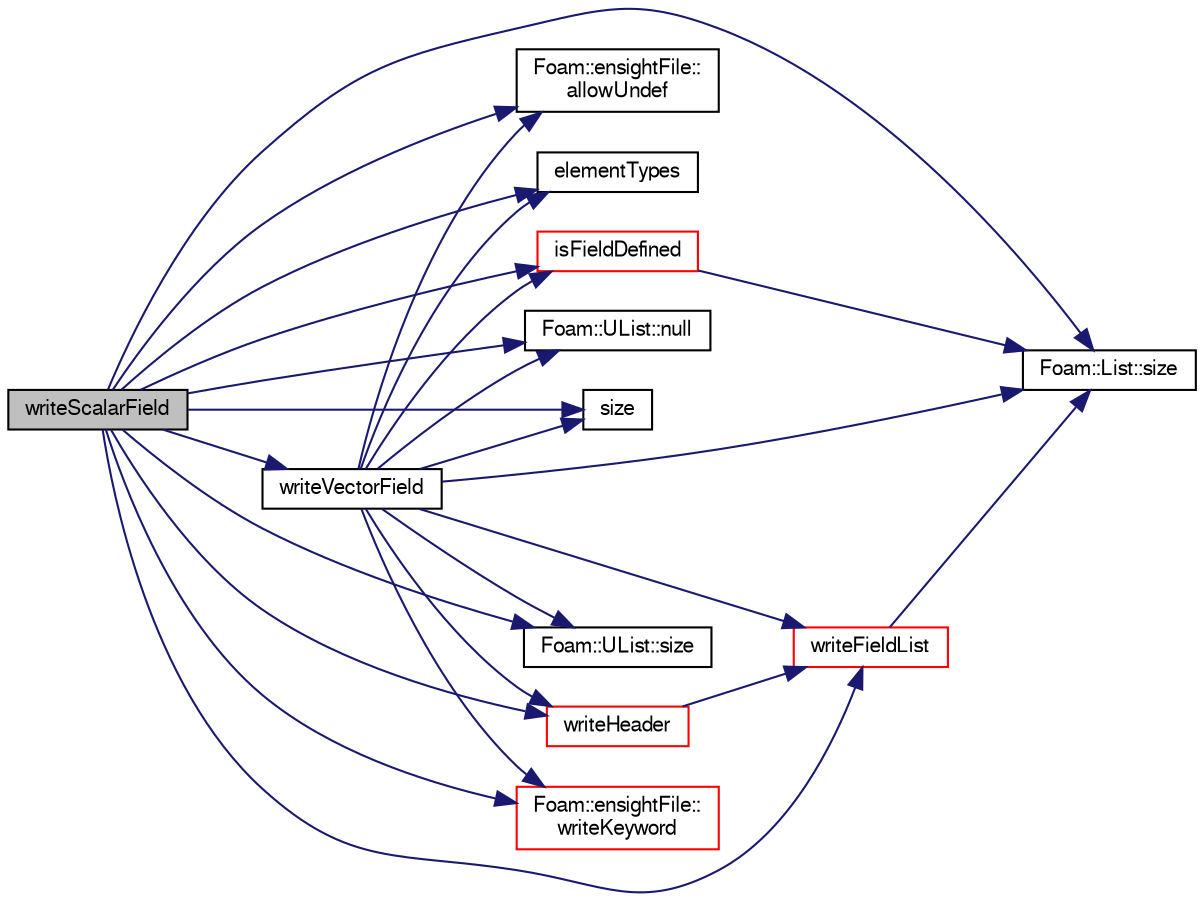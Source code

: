 digraph "writeScalarField"
{
  bgcolor="transparent";
  edge [fontname="FreeSans",fontsize="10",labelfontname="FreeSans",labelfontsize="10"];
  node [fontname="FreeSans",fontsize="10",shape=record];
  rankdir="LR";
  Node1128 [label="writeScalarField",height=0.2,width=0.4,color="black", fillcolor="grey75", style="filled", fontcolor="black"];
  Node1128 -> Node1129 [color="midnightblue",fontsize="10",style="solid",fontname="FreeSans"];
  Node1129 [label="Foam::ensightFile::\lallowUndef",height=0.2,width=0.4,color="black",URL="$a21298.html#a60ce45b89e15edce3a8eb3341b0fd8d8",tooltip="Return setting for whether &#39;undef&#39; values are allowed in results. "];
  Node1128 -> Node1130 [color="midnightblue",fontsize="10",style="solid",fontname="FreeSans"];
  Node1130 [label="elementTypes",height=0.2,width=0.4,color="black",URL="$a21306.html#ae388048059af3c0995e9efef5a3ada1c"];
  Node1128 -> Node1131 [color="midnightblue",fontsize="10",style="solid",fontname="FreeSans"];
  Node1131 [label="isFieldDefined",height=0.2,width=0.4,color="red",URL="$a21306.html#a46d7c8f06a0f6f4f25096e727c5e377e",tooltip="check for fully defined fields "];
  Node1131 -> Node1133 [color="midnightblue",fontsize="10",style="solid",fontname="FreeSans"];
  Node1133 [label="Foam::List::size",height=0.2,width=0.4,color="black",URL="$a25694.html#a8a5f6fa29bd4b500caf186f60245b384",tooltip="Override size to be inconsistent with allocated storage. "];
  Node1128 -> Node1134 [color="midnightblue",fontsize="10",style="solid",fontname="FreeSans"];
  Node1134 [label="Foam::UList::null",height=0.2,width=0.4,color="black",URL="$a25698.html#a2e7322c7c1635b690832e63c56dde258",tooltip="Return a null UList. "];
  Node1128 -> Node1133 [color="midnightblue",fontsize="10",style="solid",fontname="FreeSans"];
  Node1128 -> Node1135 [color="midnightblue",fontsize="10",style="solid",fontname="FreeSans"];
  Node1135 [label="size",height=0.2,width=0.4,color="black",URL="$a21306.html#a9facbf0a118d395c89884e45a5ca4e4b",tooltip="number of elements in this part "];
  Node1128 -> Node1136 [color="midnightblue",fontsize="10",style="solid",fontname="FreeSans"];
  Node1136 [label="Foam::UList::size",height=0.2,width=0.4,color="black",URL="$a25698.html#a47b3bf30da1eb3ab8076b5fbe00e0494",tooltip="Return the number of elements in the UList. "];
  Node1128 -> Node1137 [color="midnightblue",fontsize="10",style="solid",fontname="FreeSans"];
  Node1137 [label="writeFieldList",height=0.2,width=0.4,color="red",URL="$a21306.html#aeea53b6120de7397e2a611e71abda4d2",tooltip="write a scalar field for idList "];
  Node1137 -> Node1133 [color="midnightblue",fontsize="10",style="solid",fontname="FreeSans"];
  Node1128 -> Node1186 [color="midnightblue",fontsize="10",style="solid",fontname="FreeSans"];
  Node1186 [label="writeHeader",height=0.2,width=0.4,color="red",URL="$a21306.html#aa355fe4e4eaa9c8f6a74199518a0364d",tooltip="write the part header "];
  Node1186 -> Node1137 [color="midnightblue",fontsize="10",style="solid",fontname="FreeSans"];
  Node1128 -> Node1189 [color="midnightblue",fontsize="10",style="solid",fontname="FreeSans"];
  Node1189 [label="Foam::ensightFile::\lwriteKeyword",height=0.2,width=0.4,color="red",URL="$a21298.html#a4f9ed58c1a14216d9b4155e4b8792a19",tooltip="write element keyword with trailing newline, optionally with undef "];
  Node1128 -> Node1190 [color="midnightblue",fontsize="10",style="solid",fontname="FreeSans"];
  Node1190 [label="writeVectorField",height=0.2,width=0.4,color="black",URL="$a21306.html#a328a6a37fbfa6b10e7a79662dcfc803e",tooltip="write vector field components "];
  Node1190 -> Node1135 [color="midnightblue",fontsize="10",style="solid",fontname="FreeSans"];
  Node1190 -> Node1133 [color="midnightblue",fontsize="10",style="solid",fontname="FreeSans"];
  Node1190 -> Node1129 [color="midnightblue",fontsize="10",style="solid",fontname="FreeSans"];
  Node1190 -> Node1131 [color="midnightblue",fontsize="10",style="solid",fontname="FreeSans"];
  Node1190 -> Node1186 [color="midnightblue",fontsize="10",style="solid",fontname="FreeSans"];
  Node1190 -> Node1189 [color="midnightblue",fontsize="10",style="solid",fontname="FreeSans"];
  Node1190 -> Node1137 [color="midnightblue",fontsize="10",style="solid",fontname="FreeSans"];
  Node1190 -> Node1134 [color="midnightblue",fontsize="10",style="solid",fontname="FreeSans"];
  Node1190 -> Node1130 [color="midnightblue",fontsize="10",style="solid",fontname="FreeSans"];
  Node1190 -> Node1136 [color="midnightblue",fontsize="10",style="solid",fontname="FreeSans"];
}
